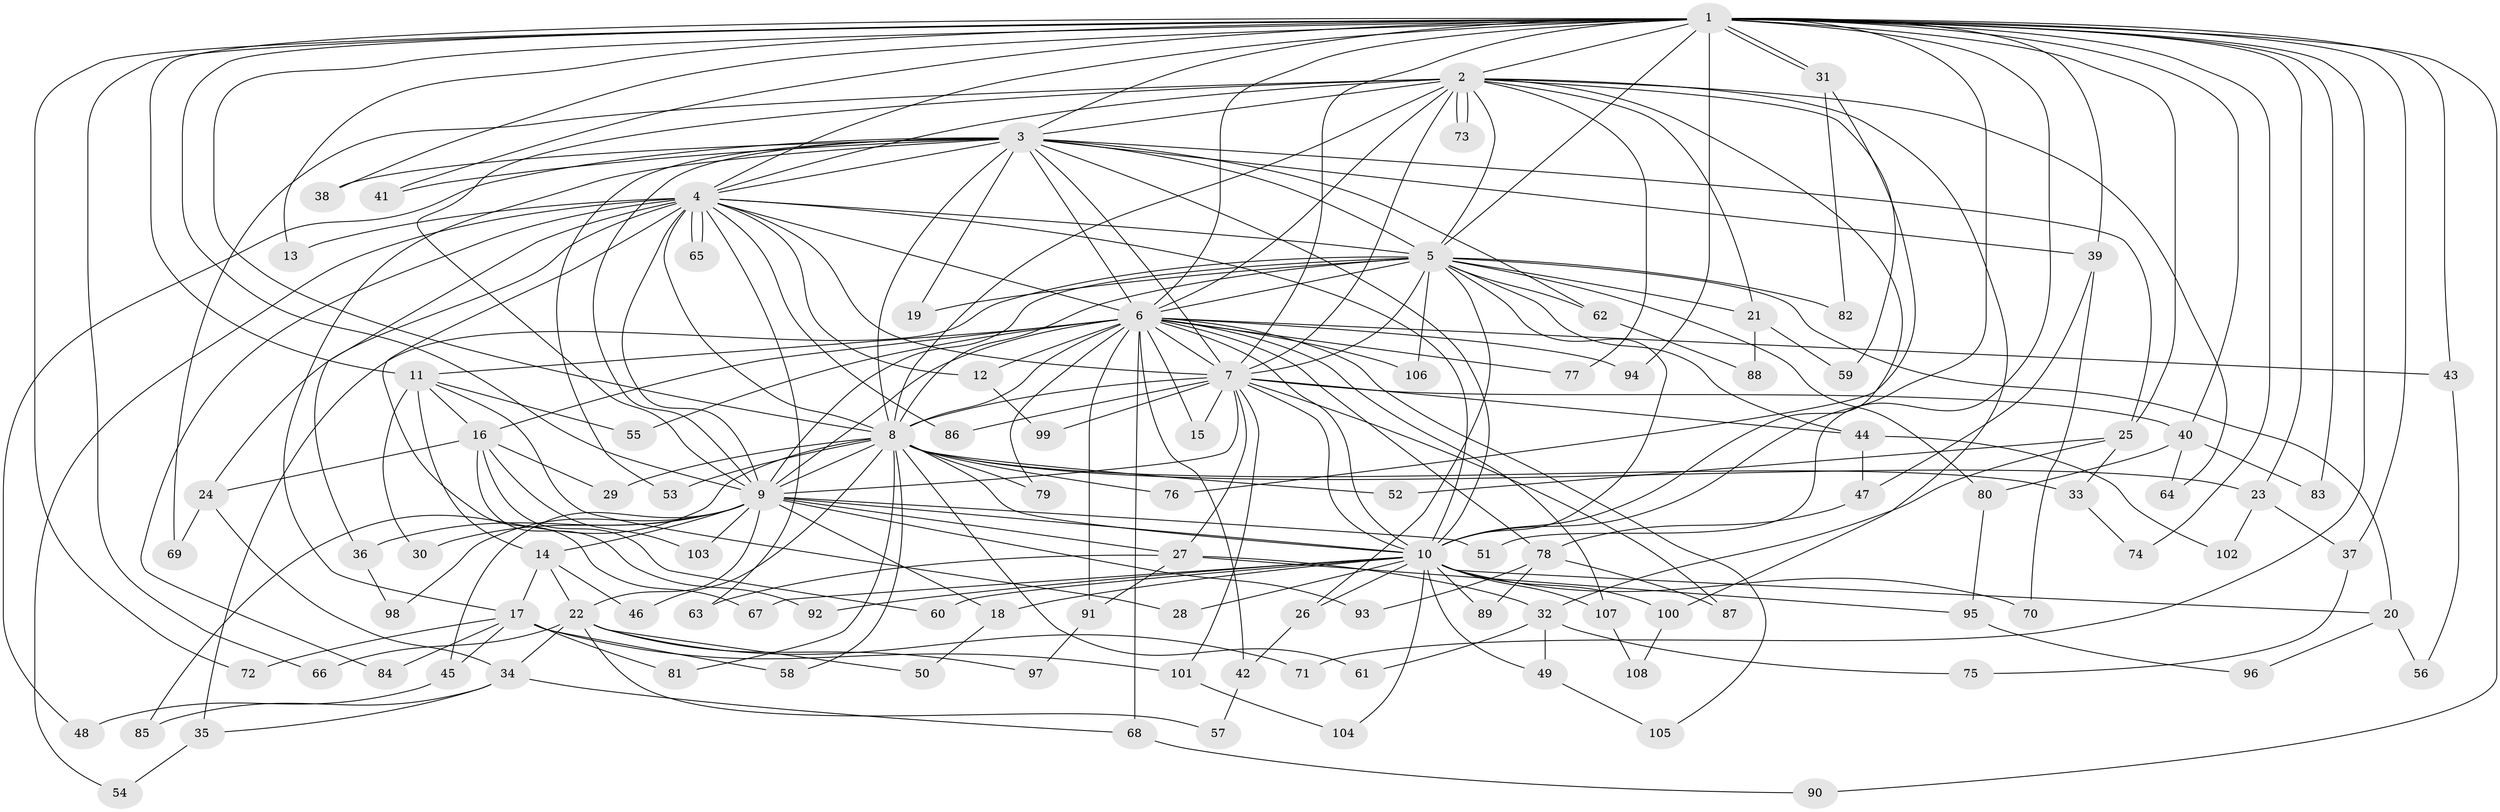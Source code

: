 // coarse degree distribution, {2: 0.40625, 1: 0.5, 10: 0.03125, 22: 0.03125, 16: 0.03125}
// Generated by graph-tools (version 1.1) at 2025/49/03/04/25 21:49:25]
// undirected, 108 vertices, 241 edges
graph export_dot {
graph [start="1"]
  node [color=gray90,style=filled];
  1;
  2;
  3;
  4;
  5;
  6;
  7;
  8;
  9;
  10;
  11;
  12;
  13;
  14;
  15;
  16;
  17;
  18;
  19;
  20;
  21;
  22;
  23;
  24;
  25;
  26;
  27;
  28;
  29;
  30;
  31;
  32;
  33;
  34;
  35;
  36;
  37;
  38;
  39;
  40;
  41;
  42;
  43;
  44;
  45;
  46;
  47;
  48;
  49;
  50;
  51;
  52;
  53;
  54;
  55;
  56;
  57;
  58;
  59;
  60;
  61;
  62;
  63;
  64;
  65;
  66;
  67;
  68;
  69;
  70;
  71;
  72;
  73;
  74;
  75;
  76;
  77;
  78;
  79;
  80;
  81;
  82;
  83;
  84;
  85;
  86;
  87;
  88;
  89;
  90;
  91;
  92;
  93;
  94;
  95;
  96;
  97;
  98;
  99;
  100;
  101;
  102;
  103;
  104;
  105;
  106;
  107;
  108;
  1 -- 2;
  1 -- 3;
  1 -- 4;
  1 -- 5;
  1 -- 6;
  1 -- 7;
  1 -- 8;
  1 -- 9;
  1 -- 10;
  1 -- 11;
  1 -- 13;
  1 -- 23;
  1 -- 25;
  1 -- 31;
  1 -- 31;
  1 -- 37;
  1 -- 38;
  1 -- 39;
  1 -- 40;
  1 -- 41;
  1 -- 43;
  1 -- 51;
  1 -- 66;
  1 -- 71;
  1 -- 72;
  1 -- 74;
  1 -- 83;
  1 -- 90;
  1 -- 94;
  2 -- 3;
  2 -- 4;
  2 -- 5;
  2 -- 6;
  2 -- 7;
  2 -- 8;
  2 -- 9;
  2 -- 10;
  2 -- 21;
  2 -- 59;
  2 -- 64;
  2 -- 69;
  2 -- 73;
  2 -- 73;
  2 -- 77;
  2 -- 100;
  3 -- 4;
  3 -- 5;
  3 -- 6;
  3 -- 7;
  3 -- 8;
  3 -- 9;
  3 -- 10;
  3 -- 17;
  3 -- 19;
  3 -- 25;
  3 -- 38;
  3 -- 39;
  3 -- 41;
  3 -- 48;
  3 -- 53;
  3 -- 62;
  4 -- 5;
  4 -- 6;
  4 -- 7;
  4 -- 8;
  4 -- 9;
  4 -- 10;
  4 -- 12;
  4 -- 13;
  4 -- 24;
  4 -- 36;
  4 -- 54;
  4 -- 63;
  4 -- 65;
  4 -- 65;
  4 -- 67;
  4 -- 84;
  4 -- 86;
  5 -- 6;
  5 -- 7;
  5 -- 8;
  5 -- 9;
  5 -- 10;
  5 -- 19;
  5 -- 20;
  5 -- 21;
  5 -- 26;
  5 -- 35;
  5 -- 44;
  5 -- 62;
  5 -- 80;
  5 -- 82;
  5 -- 106;
  6 -- 7;
  6 -- 8;
  6 -- 9;
  6 -- 10;
  6 -- 11;
  6 -- 12;
  6 -- 15;
  6 -- 16;
  6 -- 42;
  6 -- 43;
  6 -- 55;
  6 -- 68;
  6 -- 77;
  6 -- 78;
  6 -- 79;
  6 -- 91;
  6 -- 94;
  6 -- 105;
  6 -- 106;
  6 -- 107;
  7 -- 8;
  7 -- 9;
  7 -- 10;
  7 -- 15;
  7 -- 27;
  7 -- 40;
  7 -- 44;
  7 -- 86;
  7 -- 87;
  7 -- 99;
  7 -- 101;
  8 -- 9;
  8 -- 10;
  8 -- 23;
  8 -- 29;
  8 -- 33;
  8 -- 46;
  8 -- 52;
  8 -- 53;
  8 -- 58;
  8 -- 61;
  8 -- 76;
  8 -- 79;
  8 -- 81;
  8 -- 85;
  9 -- 10;
  9 -- 14;
  9 -- 18;
  9 -- 22;
  9 -- 27;
  9 -- 30;
  9 -- 36;
  9 -- 45;
  9 -- 51;
  9 -- 93;
  9 -- 98;
  9 -- 103;
  10 -- 18;
  10 -- 20;
  10 -- 26;
  10 -- 28;
  10 -- 49;
  10 -- 60;
  10 -- 67;
  10 -- 70;
  10 -- 89;
  10 -- 92;
  10 -- 100;
  10 -- 104;
  10 -- 107;
  11 -- 14;
  11 -- 16;
  11 -- 28;
  11 -- 30;
  11 -- 55;
  12 -- 99;
  14 -- 17;
  14 -- 22;
  14 -- 46;
  16 -- 24;
  16 -- 29;
  16 -- 60;
  16 -- 92;
  16 -- 103;
  17 -- 45;
  17 -- 58;
  17 -- 72;
  17 -- 81;
  17 -- 84;
  17 -- 101;
  18 -- 50;
  20 -- 56;
  20 -- 96;
  21 -- 59;
  21 -- 88;
  22 -- 34;
  22 -- 50;
  22 -- 57;
  22 -- 66;
  22 -- 71;
  22 -- 97;
  23 -- 37;
  23 -- 102;
  24 -- 34;
  24 -- 69;
  25 -- 32;
  25 -- 33;
  25 -- 52;
  26 -- 42;
  27 -- 32;
  27 -- 63;
  27 -- 91;
  27 -- 95;
  31 -- 76;
  31 -- 82;
  32 -- 49;
  32 -- 61;
  32 -- 75;
  33 -- 74;
  34 -- 35;
  34 -- 68;
  34 -- 85;
  35 -- 54;
  36 -- 98;
  37 -- 75;
  39 -- 47;
  39 -- 70;
  40 -- 64;
  40 -- 80;
  40 -- 83;
  42 -- 57;
  43 -- 56;
  44 -- 47;
  44 -- 102;
  45 -- 48;
  47 -- 78;
  49 -- 105;
  62 -- 88;
  68 -- 90;
  78 -- 87;
  78 -- 89;
  78 -- 93;
  80 -- 95;
  91 -- 97;
  95 -- 96;
  100 -- 108;
  101 -- 104;
  107 -- 108;
}

